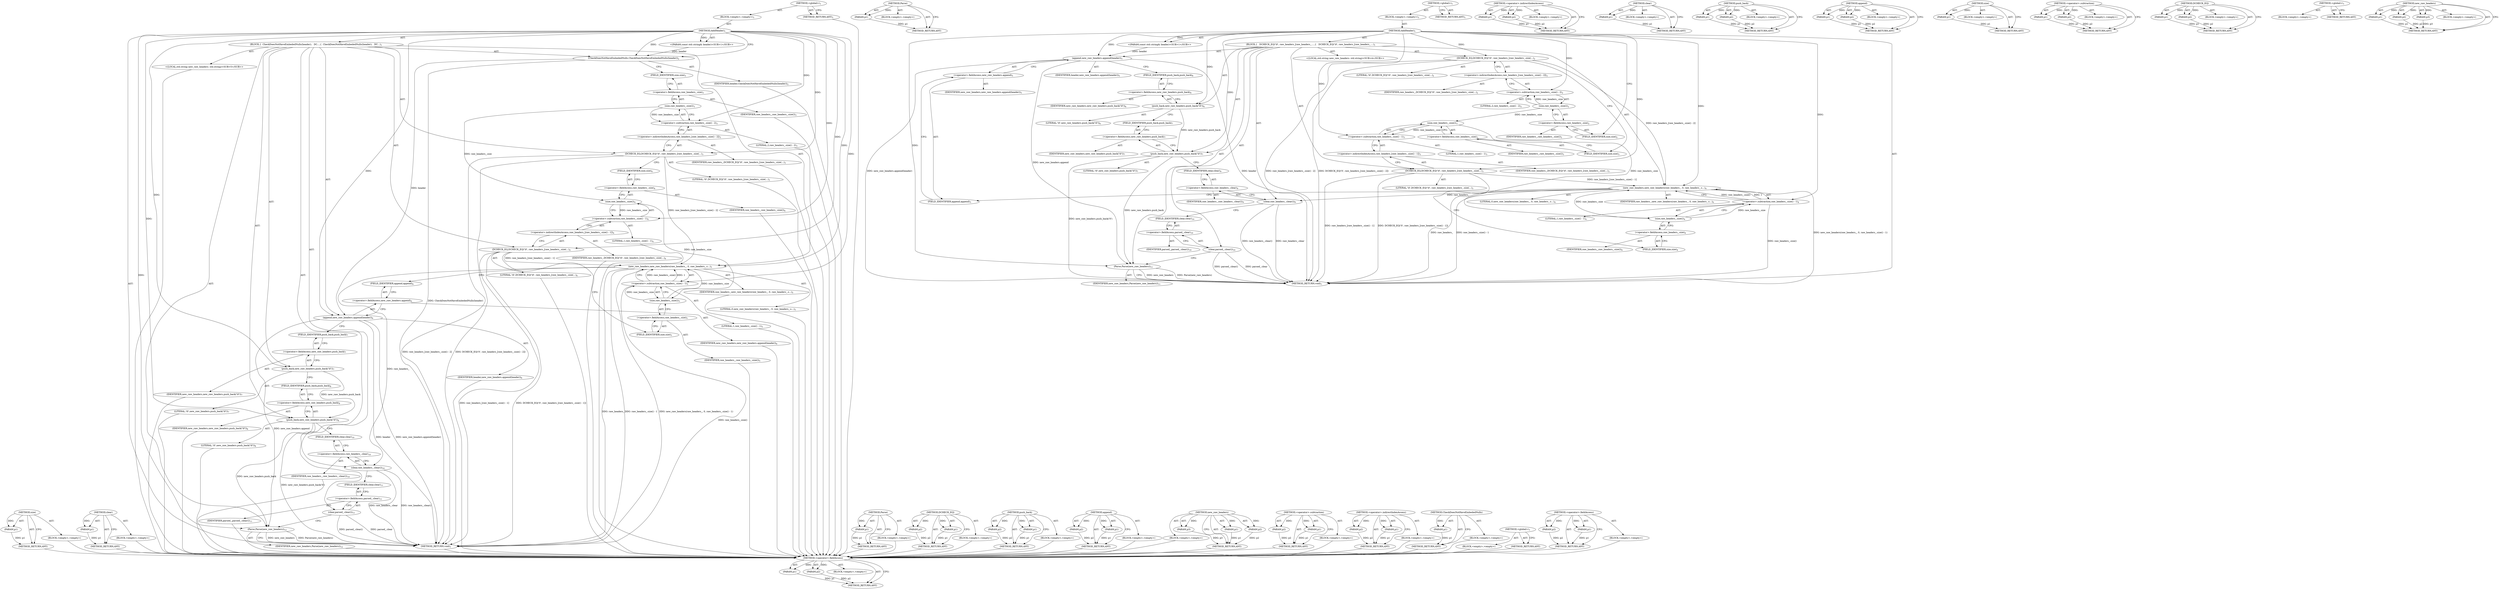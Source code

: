 digraph "&lt;operator&gt;.fieldAccess" {
vulnerable_106 [label=<(METHOD,&lt;operator&gt;.fieldAccess)>];
vulnerable_107 [label=<(PARAM,p1)>];
vulnerable_108 [label=<(PARAM,p2)>];
vulnerable_109 [label=<(BLOCK,&lt;empty&gt;,&lt;empty&gt;)>];
vulnerable_110 [label=<(METHOD_RETURN,ANY)>];
vulnerable_131 [label=<(METHOD,Parse)>];
vulnerable_132 [label=<(PARAM,p1)>];
vulnerable_133 [label=<(BLOCK,&lt;empty&gt;,&lt;empty&gt;)>];
vulnerable_134 [label=<(METHOD_RETURN,ANY)>];
vulnerable_6 [label=<(METHOD,&lt;global&gt;)<SUB>1</SUB>>];
vulnerable_7 [label=<(BLOCK,&lt;empty&gt;,&lt;empty&gt;)<SUB>1</SUB>>];
vulnerable_8 [label=<(METHOD,AddHeader)<SUB>1</SUB>>];
vulnerable_9 [label="<(PARAM,const std::string&amp; header)<SUB>1</SUB>>"];
vulnerable_10 [label=<(BLOCK,{
   DCHECK_EQ('\0', raw_headers_[raw_headers_....,{
   DCHECK_EQ('\0', raw_headers_[raw_headers_....)<SUB>1</SUB>>];
vulnerable_11 [label=<(DCHECK_EQ,DCHECK_EQ('\0', raw_headers_[raw_headers_.size(...)<SUB>2</SUB>>];
vulnerable_12 [label=<(LITERAL,'\0',DCHECK_EQ('\0', raw_headers_[raw_headers_.size(...)<SUB>2</SUB>>];
vulnerable_13 [label=<(&lt;operator&gt;.indirectIndexAccess,raw_headers_[raw_headers_.size() - 2])<SUB>2</SUB>>];
vulnerable_14 [label=<(IDENTIFIER,raw_headers_,DCHECK_EQ('\0', raw_headers_[raw_headers_.size(...)<SUB>2</SUB>>];
vulnerable_15 [label=<(&lt;operator&gt;.subtraction,raw_headers_.size() - 2)<SUB>2</SUB>>];
vulnerable_16 [label=<(size,raw_headers_.size())<SUB>2</SUB>>];
vulnerable_17 [label=<(&lt;operator&gt;.fieldAccess,raw_headers_.size)<SUB>2</SUB>>];
vulnerable_18 [label=<(IDENTIFIER,raw_headers_,raw_headers_.size())<SUB>2</SUB>>];
vulnerable_19 [label=<(FIELD_IDENTIFIER,size,size)<SUB>2</SUB>>];
vulnerable_20 [label=<(LITERAL,2,raw_headers_.size() - 2)<SUB>2</SUB>>];
vulnerable_21 [label=<(DCHECK_EQ,DCHECK_EQ('\0', raw_headers_[raw_headers_.size(...)<SUB>3</SUB>>];
vulnerable_22 [label=<(LITERAL,'\0',DCHECK_EQ('\0', raw_headers_[raw_headers_.size(...)<SUB>3</SUB>>];
vulnerable_23 [label=<(&lt;operator&gt;.indirectIndexAccess,raw_headers_[raw_headers_.size() - 1])<SUB>3</SUB>>];
vulnerable_24 [label=<(IDENTIFIER,raw_headers_,DCHECK_EQ('\0', raw_headers_[raw_headers_.size(...)<SUB>3</SUB>>];
vulnerable_25 [label=<(&lt;operator&gt;.subtraction,raw_headers_.size() - 1)<SUB>3</SUB>>];
vulnerable_26 [label=<(size,raw_headers_.size())<SUB>3</SUB>>];
vulnerable_27 [label=<(&lt;operator&gt;.fieldAccess,raw_headers_.size)<SUB>3</SUB>>];
vulnerable_28 [label=<(IDENTIFIER,raw_headers_,raw_headers_.size())<SUB>3</SUB>>];
vulnerable_29 [label=<(FIELD_IDENTIFIER,size,size)<SUB>3</SUB>>];
vulnerable_30 [label=<(LITERAL,1,raw_headers_.size() - 1)<SUB>3</SUB>>];
vulnerable_31 [label="<(LOCAL,std.string new_raw_headers: std.string)<SUB>4</SUB>>"];
vulnerable_32 [label=<(new_raw_headers,new_raw_headers(raw_headers_, 0, raw_headers_.s...)<SUB>4</SUB>>];
vulnerable_33 [label=<(IDENTIFIER,raw_headers_,new_raw_headers(raw_headers_, 0, raw_headers_.s...)<SUB>4</SUB>>];
vulnerable_34 [label=<(LITERAL,0,new_raw_headers(raw_headers_, 0, raw_headers_.s...)<SUB>4</SUB>>];
vulnerable_35 [label=<(&lt;operator&gt;.subtraction,raw_headers_.size() - 1)<SUB>4</SUB>>];
vulnerable_36 [label=<(size,raw_headers_.size())<SUB>4</SUB>>];
vulnerable_37 [label=<(&lt;operator&gt;.fieldAccess,raw_headers_.size)<SUB>4</SUB>>];
vulnerable_38 [label=<(IDENTIFIER,raw_headers_,raw_headers_.size())<SUB>4</SUB>>];
vulnerable_39 [label=<(FIELD_IDENTIFIER,size,size)<SUB>4</SUB>>];
vulnerable_40 [label=<(LITERAL,1,raw_headers_.size() - 1)<SUB>4</SUB>>];
vulnerable_41 [label=<(append,new_raw_headers.append(header))<SUB>5</SUB>>];
vulnerable_42 [label=<(&lt;operator&gt;.fieldAccess,new_raw_headers.append)<SUB>5</SUB>>];
vulnerable_43 [label=<(IDENTIFIER,new_raw_headers,new_raw_headers.append(header))<SUB>5</SUB>>];
vulnerable_44 [label=<(FIELD_IDENTIFIER,append,append)<SUB>5</SUB>>];
vulnerable_45 [label=<(IDENTIFIER,header,new_raw_headers.append(header))<SUB>5</SUB>>];
vulnerable_46 [label=<(push_back,new_raw_headers.push_back('\0'))<SUB>6</SUB>>];
vulnerable_47 [label=<(&lt;operator&gt;.fieldAccess,new_raw_headers.push_back)<SUB>6</SUB>>];
vulnerable_48 [label=<(IDENTIFIER,new_raw_headers,new_raw_headers.push_back('\0'))<SUB>6</SUB>>];
vulnerable_49 [label=<(FIELD_IDENTIFIER,push_back,push_back)<SUB>6</SUB>>];
vulnerable_50 [label=<(LITERAL,'\0',new_raw_headers.push_back('\0'))<SUB>6</SUB>>];
vulnerable_51 [label=<(push_back,new_raw_headers.push_back('\0'))<SUB>7</SUB>>];
vulnerable_52 [label=<(&lt;operator&gt;.fieldAccess,new_raw_headers.push_back)<SUB>7</SUB>>];
vulnerable_53 [label=<(IDENTIFIER,new_raw_headers,new_raw_headers.push_back('\0'))<SUB>7</SUB>>];
vulnerable_54 [label=<(FIELD_IDENTIFIER,push_back,push_back)<SUB>7</SUB>>];
vulnerable_55 [label=<(LITERAL,'\0',new_raw_headers.push_back('\0'))<SUB>7</SUB>>];
vulnerable_56 [label=<(clear,raw_headers_.clear())<SUB>9</SUB>>];
vulnerable_57 [label=<(&lt;operator&gt;.fieldAccess,raw_headers_.clear)<SUB>9</SUB>>];
vulnerable_58 [label=<(IDENTIFIER,raw_headers_,raw_headers_.clear())<SUB>9</SUB>>];
vulnerable_59 [label=<(FIELD_IDENTIFIER,clear,clear)<SUB>9</SUB>>];
vulnerable_60 [label=<(clear,parsed_.clear())<SUB>10</SUB>>];
vulnerable_61 [label=<(&lt;operator&gt;.fieldAccess,parsed_.clear)<SUB>10</SUB>>];
vulnerable_62 [label=<(IDENTIFIER,parsed_,parsed_.clear())<SUB>10</SUB>>];
vulnerable_63 [label=<(FIELD_IDENTIFIER,clear,clear)<SUB>10</SUB>>];
vulnerable_64 [label=<(Parse,Parse(new_raw_headers))<SUB>11</SUB>>];
vulnerable_65 [label=<(IDENTIFIER,new_raw_headers,Parse(new_raw_headers))<SUB>11</SUB>>];
vulnerable_66 [label=<(METHOD_RETURN,void)<SUB>1</SUB>>];
vulnerable_68 [label=<(METHOD_RETURN,ANY)<SUB>1</SUB>>];
vulnerable_92 [label=<(METHOD,&lt;operator&gt;.indirectIndexAccess)>];
vulnerable_93 [label=<(PARAM,p1)>];
vulnerable_94 [label=<(PARAM,p2)>];
vulnerable_95 [label=<(BLOCK,&lt;empty&gt;,&lt;empty&gt;)>];
vulnerable_96 [label=<(METHOD_RETURN,ANY)>];
vulnerable_127 [label=<(METHOD,clear)>];
vulnerable_128 [label=<(PARAM,p1)>];
vulnerable_129 [label=<(BLOCK,&lt;empty&gt;,&lt;empty&gt;)>];
vulnerable_130 [label=<(METHOD_RETURN,ANY)>];
vulnerable_122 [label=<(METHOD,push_back)>];
vulnerable_123 [label=<(PARAM,p1)>];
vulnerable_124 [label=<(PARAM,p2)>];
vulnerable_125 [label=<(BLOCK,&lt;empty&gt;,&lt;empty&gt;)>];
vulnerable_126 [label=<(METHOD_RETURN,ANY)>];
vulnerable_117 [label=<(METHOD,append)>];
vulnerable_118 [label=<(PARAM,p1)>];
vulnerable_119 [label=<(PARAM,p2)>];
vulnerable_120 [label=<(BLOCK,&lt;empty&gt;,&lt;empty&gt;)>];
vulnerable_121 [label=<(METHOD_RETURN,ANY)>];
vulnerable_102 [label=<(METHOD,size)>];
vulnerable_103 [label=<(PARAM,p1)>];
vulnerable_104 [label=<(BLOCK,&lt;empty&gt;,&lt;empty&gt;)>];
vulnerable_105 [label=<(METHOD_RETURN,ANY)>];
vulnerable_97 [label=<(METHOD,&lt;operator&gt;.subtraction)>];
vulnerable_98 [label=<(PARAM,p1)>];
vulnerable_99 [label=<(PARAM,p2)>];
vulnerable_100 [label=<(BLOCK,&lt;empty&gt;,&lt;empty&gt;)>];
vulnerable_101 [label=<(METHOD_RETURN,ANY)>];
vulnerable_87 [label=<(METHOD,DCHECK_EQ)>];
vulnerable_88 [label=<(PARAM,p1)>];
vulnerable_89 [label=<(PARAM,p2)>];
vulnerable_90 [label=<(BLOCK,&lt;empty&gt;,&lt;empty&gt;)>];
vulnerable_91 [label=<(METHOD_RETURN,ANY)>];
vulnerable_81 [label=<(METHOD,&lt;global&gt;)<SUB>1</SUB>>];
vulnerable_82 [label=<(BLOCK,&lt;empty&gt;,&lt;empty&gt;)>];
vulnerable_83 [label=<(METHOD_RETURN,ANY)>];
vulnerable_111 [label=<(METHOD,new_raw_headers)>];
vulnerable_112 [label=<(PARAM,p1)>];
vulnerable_113 [label=<(PARAM,p2)>];
vulnerable_114 [label=<(PARAM,p3)>];
vulnerable_115 [label=<(BLOCK,&lt;empty&gt;,&lt;empty&gt;)>];
vulnerable_116 [label=<(METHOD_RETURN,ANY)>];
fixed_108 [label=<(METHOD,size)>];
fixed_109 [label=<(PARAM,p1)>];
fixed_110 [label=<(BLOCK,&lt;empty&gt;,&lt;empty&gt;)>];
fixed_111 [label=<(METHOD_RETURN,ANY)>];
fixed_133 [label=<(METHOD,clear)>];
fixed_134 [label=<(PARAM,p1)>];
fixed_135 [label=<(BLOCK,&lt;empty&gt;,&lt;empty&gt;)>];
fixed_136 [label=<(METHOD_RETURN,ANY)>];
fixed_6 [label=<(METHOD,&lt;global&gt;)<SUB>1</SUB>>];
fixed_7 [label=<(BLOCK,&lt;empty&gt;,&lt;empty&gt;)<SUB>1</SUB>>];
fixed_8 [label=<(METHOD,AddHeader)<SUB>1</SUB>>];
fixed_9 [label="<(PARAM,const std::string&amp; header)<SUB>1</SUB>>"];
fixed_10 [label=<(BLOCK,{
  CheckDoesNotHaveEmbededNulls(header);
   DC...,{
  CheckDoesNotHaveEmbededNulls(header);
   DC...)<SUB>1</SUB>>];
fixed_11 [label=<(CheckDoesNotHaveEmbededNulls,CheckDoesNotHaveEmbededNulls(header))<SUB>2</SUB>>];
fixed_12 [label=<(IDENTIFIER,header,CheckDoesNotHaveEmbededNulls(header))<SUB>2</SUB>>];
fixed_13 [label=<(DCHECK_EQ,DCHECK_EQ('\0', raw_headers_[raw_headers_.size(...)<SUB>3</SUB>>];
fixed_14 [label=<(LITERAL,'\0',DCHECK_EQ('\0', raw_headers_[raw_headers_.size(...)<SUB>3</SUB>>];
fixed_15 [label=<(&lt;operator&gt;.indirectIndexAccess,raw_headers_[raw_headers_.size() - 2])<SUB>3</SUB>>];
fixed_16 [label=<(IDENTIFIER,raw_headers_,DCHECK_EQ('\0', raw_headers_[raw_headers_.size(...)<SUB>3</SUB>>];
fixed_17 [label=<(&lt;operator&gt;.subtraction,raw_headers_.size() - 2)<SUB>3</SUB>>];
fixed_18 [label=<(size,raw_headers_.size())<SUB>3</SUB>>];
fixed_19 [label=<(&lt;operator&gt;.fieldAccess,raw_headers_.size)<SUB>3</SUB>>];
fixed_20 [label=<(IDENTIFIER,raw_headers_,raw_headers_.size())<SUB>3</SUB>>];
fixed_21 [label=<(FIELD_IDENTIFIER,size,size)<SUB>3</SUB>>];
fixed_22 [label=<(LITERAL,2,raw_headers_.size() - 2)<SUB>3</SUB>>];
fixed_23 [label=<(DCHECK_EQ,DCHECK_EQ('\0', raw_headers_[raw_headers_.size(...)<SUB>4</SUB>>];
fixed_24 [label=<(LITERAL,'\0',DCHECK_EQ('\0', raw_headers_[raw_headers_.size(...)<SUB>4</SUB>>];
fixed_25 [label=<(&lt;operator&gt;.indirectIndexAccess,raw_headers_[raw_headers_.size() - 1])<SUB>4</SUB>>];
fixed_26 [label=<(IDENTIFIER,raw_headers_,DCHECK_EQ('\0', raw_headers_[raw_headers_.size(...)<SUB>4</SUB>>];
fixed_27 [label=<(&lt;operator&gt;.subtraction,raw_headers_.size() - 1)<SUB>4</SUB>>];
fixed_28 [label=<(size,raw_headers_.size())<SUB>4</SUB>>];
fixed_29 [label=<(&lt;operator&gt;.fieldAccess,raw_headers_.size)<SUB>4</SUB>>];
fixed_30 [label=<(IDENTIFIER,raw_headers_,raw_headers_.size())<SUB>4</SUB>>];
fixed_31 [label=<(FIELD_IDENTIFIER,size,size)<SUB>4</SUB>>];
fixed_32 [label=<(LITERAL,1,raw_headers_.size() - 1)<SUB>4</SUB>>];
fixed_33 [label="<(LOCAL,std.string new_raw_headers: std.string)<SUB>5</SUB>>"];
fixed_34 [label=<(new_raw_headers,new_raw_headers(raw_headers_, 0, raw_headers_.s...)<SUB>5</SUB>>];
fixed_35 [label=<(IDENTIFIER,raw_headers_,new_raw_headers(raw_headers_, 0, raw_headers_.s...)<SUB>5</SUB>>];
fixed_36 [label=<(LITERAL,0,new_raw_headers(raw_headers_, 0, raw_headers_.s...)<SUB>5</SUB>>];
fixed_37 [label=<(&lt;operator&gt;.subtraction,raw_headers_.size() - 1)<SUB>5</SUB>>];
fixed_38 [label=<(size,raw_headers_.size())<SUB>5</SUB>>];
fixed_39 [label=<(&lt;operator&gt;.fieldAccess,raw_headers_.size)<SUB>5</SUB>>];
fixed_40 [label=<(IDENTIFIER,raw_headers_,raw_headers_.size())<SUB>5</SUB>>];
fixed_41 [label=<(FIELD_IDENTIFIER,size,size)<SUB>5</SUB>>];
fixed_42 [label=<(LITERAL,1,raw_headers_.size() - 1)<SUB>5</SUB>>];
fixed_43 [label=<(append,new_raw_headers.append(header))<SUB>6</SUB>>];
fixed_44 [label=<(&lt;operator&gt;.fieldAccess,new_raw_headers.append)<SUB>6</SUB>>];
fixed_45 [label=<(IDENTIFIER,new_raw_headers,new_raw_headers.append(header))<SUB>6</SUB>>];
fixed_46 [label=<(FIELD_IDENTIFIER,append,append)<SUB>6</SUB>>];
fixed_47 [label=<(IDENTIFIER,header,new_raw_headers.append(header))<SUB>6</SUB>>];
fixed_48 [label=<(push_back,new_raw_headers.push_back('\0'))<SUB>7</SUB>>];
fixed_49 [label=<(&lt;operator&gt;.fieldAccess,new_raw_headers.push_back)<SUB>7</SUB>>];
fixed_50 [label=<(IDENTIFIER,new_raw_headers,new_raw_headers.push_back('\0'))<SUB>7</SUB>>];
fixed_51 [label=<(FIELD_IDENTIFIER,push_back,push_back)<SUB>7</SUB>>];
fixed_52 [label=<(LITERAL,'\0',new_raw_headers.push_back('\0'))<SUB>7</SUB>>];
fixed_53 [label=<(push_back,new_raw_headers.push_back('\0'))<SUB>8</SUB>>];
fixed_54 [label=<(&lt;operator&gt;.fieldAccess,new_raw_headers.push_back)<SUB>8</SUB>>];
fixed_55 [label=<(IDENTIFIER,new_raw_headers,new_raw_headers.push_back('\0'))<SUB>8</SUB>>];
fixed_56 [label=<(FIELD_IDENTIFIER,push_back,push_back)<SUB>8</SUB>>];
fixed_57 [label=<(LITERAL,'\0',new_raw_headers.push_back('\0'))<SUB>8</SUB>>];
fixed_58 [label=<(clear,raw_headers_.clear())<SUB>10</SUB>>];
fixed_59 [label=<(&lt;operator&gt;.fieldAccess,raw_headers_.clear)<SUB>10</SUB>>];
fixed_60 [label=<(IDENTIFIER,raw_headers_,raw_headers_.clear())<SUB>10</SUB>>];
fixed_61 [label=<(FIELD_IDENTIFIER,clear,clear)<SUB>10</SUB>>];
fixed_62 [label=<(clear,parsed_.clear())<SUB>11</SUB>>];
fixed_63 [label=<(&lt;operator&gt;.fieldAccess,parsed_.clear)<SUB>11</SUB>>];
fixed_64 [label=<(IDENTIFIER,parsed_,parsed_.clear())<SUB>11</SUB>>];
fixed_65 [label=<(FIELD_IDENTIFIER,clear,clear)<SUB>11</SUB>>];
fixed_66 [label=<(Parse,Parse(new_raw_headers))<SUB>12</SUB>>];
fixed_67 [label=<(IDENTIFIER,new_raw_headers,Parse(new_raw_headers))<SUB>12</SUB>>];
fixed_68 [label=<(METHOD_RETURN,void)<SUB>1</SUB>>];
fixed_70 [label=<(METHOD_RETURN,ANY)<SUB>1</SUB>>];
fixed_137 [label=<(METHOD,Parse)>];
fixed_138 [label=<(PARAM,p1)>];
fixed_139 [label=<(BLOCK,&lt;empty&gt;,&lt;empty&gt;)>];
fixed_140 [label=<(METHOD_RETURN,ANY)>];
fixed_93 [label=<(METHOD,DCHECK_EQ)>];
fixed_94 [label=<(PARAM,p1)>];
fixed_95 [label=<(PARAM,p2)>];
fixed_96 [label=<(BLOCK,&lt;empty&gt;,&lt;empty&gt;)>];
fixed_97 [label=<(METHOD_RETURN,ANY)>];
fixed_128 [label=<(METHOD,push_back)>];
fixed_129 [label=<(PARAM,p1)>];
fixed_130 [label=<(PARAM,p2)>];
fixed_131 [label=<(BLOCK,&lt;empty&gt;,&lt;empty&gt;)>];
fixed_132 [label=<(METHOD_RETURN,ANY)>];
fixed_123 [label=<(METHOD,append)>];
fixed_124 [label=<(PARAM,p1)>];
fixed_125 [label=<(PARAM,p2)>];
fixed_126 [label=<(BLOCK,&lt;empty&gt;,&lt;empty&gt;)>];
fixed_127 [label=<(METHOD_RETURN,ANY)>];
fixed_117 [label=<(METHOD,new_raw_headers)>];
fixed_118 [label=<(PARAM,p1)>];
fixed_119 [label=<(PARAM,p2)>];
fixed_120 [label=<(PARAM,p3)>];
fixed_121 [label=<(BLOCK,&lt;empty&gt;,&lt;empty&gt;)>];
fixed_122 [label=<(METHOD_RETURN,ANY)>];
fixed_103 [label=<(METHOD,&lt;operator&gt;.subtraction)>];
fixed_104 [label=<(PARAM,p1)>];
fixed_105 [label=<(PARAM,p2)>];
fixed_106 [label=<(BLOCK,&lt;empty&gt;,&lt;empty&gt;)>];
fixed_107 [label=<(METHOD_RETURN,ANY)>];
fixed_98 [label=<(METHOD,&lt;operator&gt;.indirectIndexAccess)>];
fixed_99 [label=<(PARAM,p1)>];
fixed_100 [label=<(PARAM,p2)>];
fixed_101 [label=<(BLOCK,&lt;empty&gt;,&lt;empty&gt;)>];
fixed_102 [label=<(METHOD_RETURN,ANY)>];
fixed_89 [label=<(METHOD,CheckDoesNotHaveEmbededNulls)>];
fixed_90 [label=<(PARAM,p1)>];
fixed_91 [label=<(BLOCK,&lt;empty&gt;,&lt;empty&gt;)>];
fixed_92 [label=<(METHOD_RETURN,ANY)>];
fixed_83 [label=<(METHOD,&lt;global&gt;)<SUB>1</SUB>>];
fixed_84 [label=<(BLOCK,&lt;empty&gt;,&lt;empty&gt;)>];
fixed_85 [label=<(METHOD_RETURN,ANY)>];
fixed_112 [label=<(METHOD,&lt;operator&gt;.fieldAccess)>];
fixed_113 [label=<(PARAM,p1)>];
fixed_114 [label=<(PARAM,p2)>];
fixed_115 [label=<(BLOCK,&lt;empty&gt;,&lt;empty&gt;)>];
fixed_116 [label=<(METHOD_RETURN,ANY)>];
vulnerable_106 -> vulnerable_107  [key=0, label="AST: "];
vulnerable_106 -> vulnerable_107  [key=1, label="DDG: "];
vulnerable_106 -> vulnerable_109  [key=0, label="AST: "];
vulnerable_106 -> vulnerable_108  [key=0, label="AST: "];
vulnerable_106 -> vulnerable_108  [key=1, label="DDG: "];
vulnerable_106 -> vulnerable_110  [key=0, label="AST: "];
vulnerable_106 -> vulnerable_110  [key=1, label="CFG: "];
vulnerable_107 -> vulnerable_110  [key=0, label="DDG: p1"];
vulnerable_108 -> vulnerable_110  [key=0, label="DDG: p2"];
vulnerable_131 -> vulnerable_132  [key=0, label="AST: "];
vulnerable_131 -> vulnerable_132  [key=1, label="DDG: "];
vulnerable_131 -> vulnerable_133  [key=0, label="AST: "];
vulnerable_131 -> vulnerable_134  [key=0, label="AST: "];
vulnerable_131 -> vulnerable_134  [key=1, label="CFG: "];
vulnerable_132 -> vulnerable_134  [key=0, label="DDG: p1"];
vulnerable_6 -> vulnerable_7  [key=0, label="AST: "];
vulnerable_6 -> vulnerable_68  [key=0, label="AST: "];
vulnerable_6 -> vulnerable_68  [key=1, label="CFG: "];
vulnerable_7 -> vulnerable_8  [key=0, label="AST: "];
vulnerable_8 -> vulnerable_9  [key=0, label="AST: "];
vulnerable_8 -> vulnerable_9  [key=1, label="DDG: "];
vulnerable_8 -> vulnerable_10  [key=0, label="AST: "];
vulnerable_8 -> vulnerable_66  [key=0, label="AST: "];
vulnerable_8 -> vulnerable_19  [key=0, label="CFG: "];
vulnerable_8 -> vulnerable_11  [key=0, label="DDG: "];
vulnerable_8 -> vulnerable_21  [key=0, label="DDG: "];
vulnerable_8 -> vulnerable_32  [key=0, label="DDG: "];
vulnerable_8 -> vulnerable_41  [key=0, label="DDG: "];
vulnerable_8 -> vulnerable_46  [key=0, label="DDG: "];
vulnerable_8 -> vulnerable_51  [key=0, label="DDG: "];
vulnerable_8 -> vulnerable_64  [key=0, label="DDG: "];
vulnerable_8 -> vulnerable_35  [key=0, label="DDG: "];
vulnerable_8 -> vulnerable_15  [key=0, label="DDG: "];
vulnerable_8 -> vulnerable_25  [key=0, label="DDG: "];
vulnerable_9 -> vulnerable_41  [key=0, label="DDG: header"];
vulnerable_10 -> vulnerable_11  [key=0, label="AST: "];
vulnerable_10 -> vulnerable_21  [key=0, label="AST: "];
vulnerable_10 -> vulnerable_31  [key=0, label="AST: "];
vulnerable_10 -> vulnerable_32  [key=0, label="AST: "];
vulnerable_10 -> vulnerable_41  [key=0, label="AST: "];
vulnerable_10 -> vulnerable_46  [key=0, label="AST: "];
vulnerable_10 -> vulnerable_51  [key=0, label="AST: "];
vulnerable_10 -> vulnerable_56  [key=0, label="AST: "];
vulnerable_10 -> vulnerable_60  [key=0, label="AST: "];
vulnerable_10 -> vulnerable_64  [key=0, label="AST: "];
vulnerable_11 -> vulnerable_12  [key=0, label="AST: "];
vulnerable_11 -> vulnerable_13  [key=0, label="AST: "];
vulnerable_11 -> vulnerable_29  [key=0, label="CFG: "];
vulnerable_11 -> vulnerable_66  [key=0, label="DDG: raw_headers_[raw_headers_.size() - 2]"];
vulnerable_11 -> vulnerable_66  [key=1, label="DDG: DCHECK_EQ('\0', raw_headers_[raw_headers_.size() - 2])"];
vulnerable_11 -> vulnerable_32  [key=0, label="DDG: raw_headers_[raw_headers_.size() - 2]"];
vulnerable_13 -> vulnerable_14  [key=0, label="AST: "];
vulnerable_13 -> vulnerable_15  [key=0, label="AST: "];
vulnerable_13 -> vulnerable_11  [key=0, label="CFG: "];
vulnerable_15 -> vulnerable_16  [key=0, label="AST: "];
vulnerable_15 -> vulnerable_20  [key=0, label="AST: "];
vulnerable_15 -> vulnerable_13  [key=0, label="CFG: "];
vulnerable_16 -> vulnerable_17  [key=0, label="AST: "];
vulnerable_16 -> vulnerable_15  [key=0, label="CFG: "];
vulnerable_16 -> vulnerable_15  [key=1, label="DDG: raw_headers_.size"];
vulnerable_16 -> vulnerable_26  [key=0, label="DDG: raw_headers_.size"];
vulnerable_17 -> vulnerable_18  [key=0, label="AST: "];
vulnerable_17 -> vulnerable_19  [key=0, label="AST: "];
vulnerable_17 -> vulnerable_16  [key=0, label="CFG: "];
vulnerable_19 -> vulnerable_17  [key=0, label="CFG: "];
vulnerable_21 -> vulnerable_22  [key=0, label="AST: "];
vulnerable_21 -> vulnerable_23  [key=0, label="AST: "];
vulnerable_21 -> vulnerable_39  [key=0, label="CFG: "];
vulnerable_21 -> vulnerable_66  [key=0, label="DDG: raw_headers_[raw_headers_.size() - 1]"];
vulnerable_21 -> vulnerable_66  [key=1, label="DDG: DCHECK_EQ('\0', raw_headers_[raw_headers_.size() - 1])"];
vulnerable_21 -> vulnerable_32  [key=0, label="DDG: raw_headers_[raw_headers_.size() - 1]"];
vulnerable_23 -> vulnerable_24  [key=0, label="AST: "];
vulnerable_23 -> vulnerable_25  [key=0, label="AST: "];
vulnerable_23 -> vulnerable_21  [key=0, label="CFG: "];
vulnerable_25 -> vulnerable_26  [key=0, label="AST: "];
vulnerable_25 -> vulnerable_30  [key=0, label="AST: "];
vulnerable_25 -> vulnerable_23  [key=0, label="CFG: "];
vulnerable_26 -> vulnerable_27  [key=0, label="AST: "];
vulnerable_26 -> vulnerable_25  [key=0, label="CFG: "];
vulnerable_26 -> vulnerable_25  [key=1, label="DDG: raw_headers_.size"];
vulnerable_26 -> vulnerable_36  [key=0, label="DDG: raw_headers_.size"];
vulnerable_27 -> vulnerable_28  [key=0, label="AST: "];
vulnerable_27 -> vulnerable_29  [key=0, label="AST: "];
vulnerable_27 -> vulnerable_26  [key=0, label="CFG: "];
vulnerable_29 -> vulnerable_27  [key=0, label="CFG: "];
vulnerable_32 -> vulnerable_33  [key=0, label="AST: "];
vulnerable_32 -> vulnerable_34  [key=0, label="AST: "];
vulnerable_32 -> vulnerable_35  [key=0, label="AST: "];
vulnerable_32 -> vulnerable_44  [key=0, label="CFG: "];
vulnerable_32 -> vulnerable_66  [key=0, label="DDG: raw_headers_"];
vulnerable_32 -> vulnerable_66  [key=1, label="DDG: raw_headers_.size() - 1"];
vulnerable_32 -> vulnerable_66  [key=2, label="DDG: new_raw_headers(raw_headers_, 0, raw_headers_.size() - 1)"];
vulnerable_32 -> vulnerable_56  [key=0, label="DDG: raw_headers_"];
vulnerable_35 -> vulnerable_36  [key=0, label="AST: "];
vulnerable_35 -> vulnerable_40  [key=0, label="AST: "];
vulnerable_35 -> vulnerable_32  [key=0, label="CFG: "];
vulnerable_35 -> vulnerable_32  [key=1, label="DDG: raw_headers_.size()"];
vulnerable_35 -> vulnerable_32  [key=2, label="DDG: 1"];
vulnerable_35 -> vulnerable_66  [key=0, label="DDG: raw_headers_.size()"];
vulnerable_36 -> vulnerable_37  [key=0, label="AST: "];
vulnerable_36 -> vulnerable_35  [key=0, label="CFG: "];
vulnerable_36 -> vulnerable_35  [key=1, label="DDG: raw_headers_.size"];
vulnerable_36 -> vulnerable_32  [key=0, label="DDG: raw_headers_.size"];
vulnerable_37 -> vulnerable_38  [key=0, label="AST: "];
vulnerable_37 -> vulnerable_39  [key=0, label="AST: "];
vulnerable_37 -> vulnerable_36  [key=0, label="CFG: "];
vulnerable_39 -> vulnerable_37  [key=0, label="CFG: "];
vulnerable_41 -> vulnerable_42  [key=0, label="AST: "];
vulnerable_41 -> vulnerable_45  [key=0, label="AST: "];
vulnerable_41 -> vulnerable_49  [key=0, label="CFG: "];
vulnerable_41 -> vulnerable_66  [key=0, label="DDG: header"];
vulnerable_41 -> vulnerable_66  [key=1, label="DDG: new_raw_headers.append(header)"];
vulnerable_41 -> vulnerable_64  [key=0, label="DDG: new_raw_headers.append"];
vulnerable_42 -> vulnerable_43  [key=0, label="AST: "];
vulnerable_42 -> vulnerable_44  [key=0, label="AST: "];
vulnerable_42 -> vulnerable_41  [key=0, label="CFG: "];
vulnerable_44 -> vulnerable_42  [key=0, label="CFG: "];
vulnerable_46 -> vulnerable_47  [key=0, label="AST: "];
vulnerable_46 -> vulnerable_50  [key=0, label="AST: "];
vulnerable_46 -> vulnerable_54  [key=0, label="CFG: "];
vulnerable_46 -> vulnerable_51  [key=0, label="DDG: new_raw_headers.push_back"];
vulnerable_47 -> vulnerable_48  [key=0, label="AST: "];
vulnerable_47 -> vulnerable_49  [key=0, label="AST: "];
vulnerable_47 -> vulnerable_46  [key=0, label="CFG: "];
vulnerable_49 -> vulnerable_47  [key=0, label="CFG: "];
vulnerable_51 -> vulnerable_52  [key=0, label="AST: "];
vulnerable_51 -> vulnerable_55  [key=0, label="AST: "];
vulnerable_51 -> vulnerable_59  [key=0, label="CFG: "];
vulnerable_51 -> vulnerable_66  [key=0, label="DDG: new_raw_headers.push_back('\0')"];
vulnerable_51 -> vulnerable_64  [key=0, label="DDG: new_raw_headers.push_back"];
vulnerable_52 -> vulnerable_53  [key=0, label="AST: "];
vulnerable_52 -> vulnerable_54  [key=0, label="AST: "];
vulnerable_52 -> vulnerable_51  [key=0, label="CFG: "];
vulnerable_54 -> vulnerable_52  [key=0, label="CFG: "];
vulnerable_56 -> vulnerable_57  [key=0, label="AST: "];
vulnerable_56 -> vulnerable_63  [key=0, label="CFG: "];
vulnerable_56 -> vulnerable_66  [key=0, label="DDG: raw_headers_.clear"];
vulnerable_56 -> vulnerable_66  [key=1, label="DDG: raw_headers_.clear()"];
vulnerable_57 -> vulnerable_58  [key=0, label="AST: "];
vulnerable_57 -> vulnerable_59  [key=0, label="AST: "];
vulnerable_57 -> vulnerable_56  [key=0, label="CFG: "];
vulnerable_59 -> vulnerable_57  [key=0, label="CFG: "];
vulnerable_60 -> vulnerable_61  [key=0, label="AST: "];
vulnerable_60 -> vulnerable_64  [key=0, label="CFG: "];
vulnerable_60 -> vulnerable_66  [key=0, label="DDG: parsed_.clear"];
vulnerable_60 -> vulnerable_66  [key=1, label="DDG: parsed_.clear()"];
vulnerable_61 -> vulnerable_62  [key=0, label="AST: "];
vulnerable_61 -> vulnerable_63  [key=0, label="AST: "];
vulnerable_61 -> vulnerable_60  [key=0, label="CFG: "];
vulnerable_63 -> vulnerable_61  [key=0, label="CFG: "];
vulnerable_64 -> vulnerable_65  [key=0, label="AST: "];
vulnerable_64 -> vulnerable_66  [key=0, label="CFG: "];
vulnerable_64 -> vulnerable_66  [key=1, label="DDG: new_raw_headers"];
vulnerable_64 -> vulnerable_66  [key=2, label="DDG: Parse(new_raw_headers)"];
vulnerable_92 -> vulnerable_93  [key=0, label="AST: "];
vulnerable_92 -> vulnerable_93  [key=1, label="DDG: "];
vulnerable_92 -> vulnerable_95  [key=0, label="AST: "];
vulnerable_92 -> vulnerable_94  [key=0, label="AST: "];
vulnerable_92 -> vulnerable_94  [key=1, label="DDG: "];
vulnerable_92 -> vulnerable_96  [key=0, label="AST: "];
vulnerable_92 -> vulnerable_96  [key=1, label="CFG: "];
vulnerable_93 -> vulnerable_96  [key=0, label="DDG: p1"];
vulnerable_94 -> vulnerable_96  [key=0, label="DDG: p2"];
vulnerable_127 -> vulnerable_128  [key=0, label="AST: "];
vulnerable_127 -> vulnerable_128  [key=1, label="DDG: "];
vulnerable_127 -> vulnerable_129  [key=0, label="AST: "];
vulnerable_127 -> vulnerable_130  [key=0, label="AST: "];
vulnerable_127 -> vulnerable_130  [key=1, label="CFG: "];
vulnerable_128 -> vulnerable_130  [key=0, label="DDG: p1"];
vulnerable_122 -> vulnerable_123  [key=0, label="AST: "];
vulnerable_122 -> vulnerable_123  [key=1, label="DDG: "];
vulnerable_122 -> vulnerable_125  [key=0, label="AST: "];
vulnerable_122 -> vulnerable_124  [key=0, label="AST: "];
vulnerable_122 -> vulnerable_124  [key=1, label="DDG: "];
vulnerable_122 -> vulnerable_126  [key=0, label="AST: "];
vulnerable_122 -> vulnerable_126  [key=1, label="CFG: "];
vulnerable_123 -> vulnerable_126  [key=0, label="DDG: p1"];
vulnerable_124 -> vulnerable_126  [key=0, label="DDG: p2"];
vulnerable_117 -> vulnerable_118  [key=0, label="AST: "];
vulnerable_117 -> vulnerable_118  [key=1, label="DDG: "];
vulnerable_117 -> vulnerable_120  [key=0, label="AST: "];
vulnerable_117 -> vulnerable_119  [key=0, label="AST: "];
vulnerable_117 -> vulnerable_119  [key=1, label="DDG: "];
vulnerable_117 -> vulnerable_121  [key=0, label="AST: "];
vulnerable_117 -> vulnerable_121  [key=1, label="CFG: "];
vulnerable_118 -> vulnerable_121  [key=0, label="DDG: p1"];
vulnerable_119 -> vulnerable_121  [key=0, label="DDG: p2"];
vulnerable_102 -> vulnerable_103  [key=0, label="AST: "];
vulnerable_102 -> vulnerable_103  [key=1, label="DDG: "];
vulnerable_102 -> vulnerable_104  [key=0, label="AST: "];
vulnerable_102 -> vulnerable_105  [key=0, label="AST: "];
vulnerable_102 -> vulnerable_105  [key=1, label="CFG: "];
vulnerable_103 -> vulnerable_105  [key=0, label="DDG: p1"];
vulnerable_97 -> vulnerable_98  [key=0, label="AST: "];
vulnerable_97 -> vulnerable_98  [key=1, label="DDG: "];
vulnerable_97 -> vulnerable_100  [key=0, label="AST: "];
vulnerable_97 -> vulnerable_99  [key=0, label="AST: "];
vulnerable_97 -> vulnerable_99  [key=1, label="DDG: "];
vulnerable_97 -> vulnerable_101  [key=0, label="AST: "];
vulnerable_97 -> vulnerable_101  [key=1, label="CFG: "];
vulnerable_98 -> vulnerable_101  [key=0, label="DDG: p1"];
vulnerable_99 -> vulnerable_101  [key=0, label="DDG: p2"];
vulnerable_87 -> vulnerable_88  [key=0, label="AST: "];
vulnerable_87 -> vulnerable_88  [key=1, label="DDG: "];
vulnerable_87 -> vulnerable_90  [key=0, label="AST: "];
vulnerable_87 -> vulnerable_89  [key=0, label="AST: "];
vulnerable_87 -> vulnerable_89  [key=1, label="DDG: "];
vulnerable_87 -> vulnerable_91  [key=0, label="AST: "];
vulnerable_87 -> vulnerable_91  [key=1, label="CFG: "];
vulnerable_88 -> vulnerable_91  [key=0, label="DDG: p1"];
vulnerable_89 -> vulnerable_91  [key=0, label="DDG: p2"];
vulnerable_81 -> vulnerable_82  [key=0, label="AST: "];
vulnerable_81 -> vulnerable_83  [key=0, label="AST: "];
vulnerable_81 -> vulnerable_83  [key=1, label="CFG: "];
vulnerable_111 -> vulnerable_112  [key=0, label="AST: "];
vulnerable_111 -> vulnerable_112  [key=1, label="DDG: "];
vulnerable_111 -> vulnerable_115  [key=0, label="AST: "];
vulnerable_111 -> vulnerable_113  [key=0, label="AST: "];
vulnerable_111 -> vulnerable_113  [key=1, label="DDG: "];
vulnerable_111 -> vulnerable_116  [key=0, label="AST: "];
vulnerable_111 -> vulnerable_116  [key=1, label="CFG: "];
vulnerable_111 -> vulnerable_114  [key=0, label="AST: "];
vulnerable_111 -> vulnerable_114  [key=1, label="DDG: "];
vulnerable_112 -> vulnerable_116  [key=0, label="DDG: p1"];
vulnerable_113 -> vulnerable_116  [key=0, label="DDG: p2"];
vulnerable_114 -> vulnerable_116  [key=0, label="DDG: p3"];
fixed_108 -> fixed_109  [key=0, label="AST: "];
fixed_108 -> fixed_109  [key=1, label="DDG: "];
fixed_108 -> fixed_110  [key=0, label="AST: "];
fixed_108 -> fixed_111  [key=0, label="AST: "];
fixed_108 -> fixed_111  [key=1, label="CFG: "];
fixed_109 -> fixed_111  [key=0, label="DDG: p1"];
fixed_110 -> vulnerable_106  [key=0];
fixed_111 -> vulnerable_106  [key=0];
fixed_133 -> fixed_134  [key=0, label="AST: "];
fixed_133 -> fixed_134  [key=1, label="DDG: "];
fixed_133 -> fixed_135  [key=0, label="AST: "];
fixed_133 -> fixed_136  [key=0, label="AST: "];
fixed_133 -> fixed_136  [key=1, label="CFG: "];
fixed_134 -> fixed_136  [key=0, label="DDG: p1"];
fixed_135 -> vulnerable_106  [key=0];
fixed_136 -> vulnerable_106  [key=0];
fixed_6 -> fixed_7  [key=0, label="AST: "];
fixed_6 -> fixed_70  [key=0, label="AST: "];
fixed_6 -> fixed_70  [key=1, label="CFG: "];
fixed_7 -> fixed_8  [key=0, label="AST: "];
fixed_8 -> fixed_9  [key=0, label="AST: "];
fixed_8 -> fixed_9  [key=1, label="DDG: "];
fixed_8 -> fixed_10  [key=0, label="AST: "];
fixed_8 -> fixed_68  [key=0, label="AST: "];
fixed_8 -> fixed_11  [key=0, label="CFG: "];
fixed_8 -> fixed_11  [key=1, label="DDG: "];
fixed_8 -> fixed_13  [key=0, label="DDG: "];
fixed_8 -> fixed_23  [key=0, label="DDG: "];
fixed_8 -> fixed_34  [key=0, label="DDG: "];
fixed_8 -> fixed_43  [key=0, label="DDG: "];
fixed_8 -> fixed_48  [key=0, label="DDG: "];
fixed_8 -> fixed_53  [key=0, label="DDG: "];
fixed_8 -> fixed_66  [key=0, label="DDG: "];
fixed_8 -> fixed_37  [key=0, label="DDG: "];
fixed_8 -> fixed_17  [key=0, label="DDG: "];
fixed_8 -> fixed_27  [key=0, label="DDG: "];
fixed_9 -> fixed_11  [key=0, label="DDG: header"];
fixed_10 -> fixed_11  [key=0, label="AST: "];
fixed_10 -> fixed_13  [key=0, label="AST: "];
fixed_10 -> fixed_23  [key=0, label="AST: "];
fixed_10 -> fixed_33  [key=0, label="AST: "];
fixed_10 -> fixed_34  [key=0, label="AST: "];
fixed_10 -> fixed_43  [key=0, label="AST: "];
fixed_10 -> fixed_48  [key=0, label="AST: "];
fixed_10 -> fixed_53  [key=0, label="AST: "];
fixed_10 -> fixed_58  [key=0, label="AST: "];
fixed_10 -> fixed_62  [key=0, label="AST: "];
fixed_10 -> fixed_66  [key=0, label="AST: "];
fixed_11 -> fixed_12  [key=0, label="AST: "];
fixed_11 -> fixed_21  [key=0, label="CFG: "];
fixed_11 -> fixed_68  [key=0, label="DDG: CheckDoesNotHaveEmbededNulls(header)"];
fixed_11 -> fixed_43  [key=0, label="DDG: header"];
fixed_12 -> vulnerable_106  [key=0];
fixed_13 -> fixed_14  [key=0, label="AST: "];
fixed_13 -> fixed_15  [key=0, label="AST: "];
fixed_13 -> fixed_31  [key=0, label="CFG: "];
fixed_13 -> fixed_68  [key=0, label="DDG: raw_headers_[raw_headers_.size() - 2]"];
fixed_13 -> fixed_68  [key=1, label="DDG: DCHECK_EQ('\0', raw_headers_[raw_headers_.size() - 2])"];
fixed_13 -> fixed_34  [key=0, label="DDG: raw_headers_[raw_headers_.size() - 2]"];
fixed_14 -> vulnerable_106  [key=0];
fixed_15 -> fixed_16  [key=0, label="AST: "];
fixed_15 -> fixed_17  [key=0, label="AST: "];
fixed_15 -> fixed_13  [key=0, label="CFG: "];
fixed_16 -> vulnerable_106  [key=0];
fixed_17 -> fixed_18  [key=0, label="AST: "];
fixed_17 -> fixed_22  [key=0, label="AST: "];
fixed_17 -> fixed_15  [key=0, label="CFG: "];
fixed_18 -> fixed_19  [key=0, label="AST: "];
fixed_18 -> fixed_17  [key=0, label="CFG: "];
fixed_18 -> fixed_17  [key=1, label="DDG: raw_headers_.size"];
fixed_18 -> fixed_28  [key=0, label="DDG: raw_headers_.size"];
fixed_19 -> fixed_20  [key=0, label="AST: "];
fixed_19 -> fixed_21  [key=0, label="AST: "];
fixed_19 -> fixed_18  [key=0, label="CFG: "];
fixed_20 -> vulnerable_106  [key=0];
fixed_21 -> fixed_19  [key=0, label="CFG: "];
fixed_22 -> vulnerable_106  [key=0];
fixed_23 -> fixed_24  [key=0, label="AST: "];
fixed_23 -> fixed_25  [key=0, label="AST: "];
fixed_23 -> fixed_41  [key=0, label="CFG: "];
fixed_23 -> fixed_68  [key=0, label="DDG: raw_headers_[raw_headers_.size() - 1]"];
fixed_23 -> fixed_68  [key=1, label="DDG: DCHECK_EQ('\0', raw_headers_[raw_headers_.size() - 1])"];
fixed_23 -> fixed_34  [key=0, label="DDG: raw_headers_[raw_headers_.size() - 1]"];
fixed_24 -> vulnerable_106  [key=0];
fixed_25 -> fixed_26  [key=0, label="AST: "];
fixed_25 -> fixed_27  [key=0, label="AST: "];
fixed_25 -> fixed_23  [key=0, label="CFG: "];
fixed_26 -> vulnerable_106  [key=0];
fixed_27 -> fixed_28  [key=0, label="AST: "];
fixed_27 -> fixed_32  [key=0, label="AST: "];
fixed_27 -> fixed_25  [key=0, label="CFG: "];
fixed_28 -> fixed_29  [key=0, label="AST: "];
fixed_28 -> fixed_27  [key=0, label="CFG: "];
fixed_28 -> fixed_27  [key=1, label="DDG: raw_headers_.size"];
fixed_28 -> fixed_38  [key=0, label="DDG: raw_headers_.size"];
fixed_29 -> fixed_30  [key=0, label="AST: "];
fixed_29 -> fixed_31  [key=0, label="AST: "];
fixed_29 -> fixed_28  [key=0, label="CFG: "];
fixed_30 -> vulnerable_106  [key=0];
fixed_31 -> fixed_29  [key=0, label="CFG: "];
fixed_32 -> vulnerable_106  [key=0];
fixed_33 -> vulnerable_106  [key=0];
fixed_34 -> fixed_35  [key=0, label="AST: "];
fixed_34 -> fixed_36  [key=0, label="AST: "];
fixed_34 -> fixed_37  [key=0, label="AST: "];
fixed_34 -> fixed_46  [key=0, label="CFG: "];
fixed_34 -> fixed_68  [key=0, label="DDG: raw_headers_"];
fixed_34 -> fixed_68  [key=1, label="DDG: raw_headers_.size() - 1"];
fixed_34 -> fixed_68  [key=2, label="DDG: new_raw_headers(raw_headers_, 0, raw_headers_.size() - 1)"];
fixed_34 -> fixed_58  [key=0, label="DDG: raw_headers_"];
fixed_35 -> vulnerable_106  [key=0];
fixed_36 -> vulnerable_106  [key=0];
fixed_37 -> fixed_38  [key=0, label="AST: "];
fixed_37 -> fixed_42  [key=0, label="AST: "];
fixed_37 -> fixed_34  [key=0, label="CFG: "];
fixed_37 -> fixed_34  [key=1, label="DDG: raw_headers_.size()"];
fixed_37 -> fixed_34  [key=2, label="DDG: 1"];
fixed_37 -> fixed_68  [key=0, label="DDG: raw_headers_.size()"];
fixed_38 -> fixed_39  [key=0, label="AST: "];
fixed_38 -> fixed_37  [key=0, label="CFG: "];
fixed_38 -> fixed_37  [key=1, label="DDG: raw_headers_.size"];
fixed_38 -> fixed_34  [key=0, label="DDG: raw_headers_.size"];
fixed_39 -> fixed_40  [key=0, label="AST: "];
fixed_39 -> fixed_41  [key=0, label="AST: "];
fixed_39 -> fixed_38  [key=0, label="CFG: "];
fixed_40 -> vulnerable_106  [key=0];
fixed_41 -> fixed_39  [key=0, label="CFG: "];
fixed_42 -> vulnerable_106  [key=0];
fixed_43 -> fixed_44  [key=0, label="AST: "];
fixed_43 -> fixed_47  [key=0, label="AST: "];
fixed_43 -> fixed_51  [key=0, label="CFG: "];
fixed_43 -> fixed_68  [key=0, label="DDG: header"];
fixed_43 -> fixed_68  [key=1, label="DDG: new_raw_headers.append(header)"];
fixed_43 -> fixed_66  [key=0, label="DDG: new_raw_headers.append"];
fixed_44 -> fixed_45  [key=0, label="AST: "];
fixed_44 -> fixed_46  [key=0, label="AST: "];
fixed_44 -> fixed_43  [key=0, label="CFG: "];
fixed_45 -> vulnerable_106  [key=0];
fixed_46 -> fixed_44  [key=0, label="CFG: "];
fixed_47 -> vulnerable_106  [key=0];
fixed_48 -> fixed_49  [key=0, label="AST: "];
fixed_48 -> fixed_52  [key=0, label="AST: "];
fixed_48 -> fixed_56  [key=0, label="CFG: "];
fixed_48 -> fixed_53  [key=0, label="DDG: new_raw_headers.push_back"];
fixed_49 -> fixed_50  [key=0, label="AST: "];
fixed_49 -> fixed_51  [key=0, label="AST: "];
fixed_49 -> fixed_48  [key=0, label="CFG: "];
fixed_50 -> vulnerable_106  [key=0];
fixed_51 -> fixed_49  [key=0, label="CFG: "];
fixed_52 -> vulnerable_106  [key=0];
fixed_53 -> fixed_54  [key=0, label="AST: "];
fixed_53 -> fixed_57  [key=0, label="AST: "];
fixed_53 -> fixed_61  [key=0, label="CFG: "];
fixed_53 -> fixed_68  [key=0, label="DDG: new_raw_headers.push_back('\0')"];
fixed_53 -> fixed_66  [key=0, label="DDG: new_raw_headers.push_back"];
fixed_54 -> fixed_55  [key=0, label="AST: "];
fixed_54 -> fixed_56  [key=0, label="AST: "];
fixed_54 -> fixed_53  [key=0, label="CFG: "];
fixed_55 -> vulnerable_106  [key=0];
fixed_56 -> fixed_54  [key=0, label="CFG: "];
fixed_57 -> vulnerable_106  [key=0];
fixed_58 -> fixed_59  [key=0, label="AST: "];
fixed_58 -> fixed_65  [key=0, label="CFG: "];
fixed_58 -> fixed_68  [key=0, label="DDG: raw_headers_.clear"];
fixed_58 -> fixed_68  [key=1, label="DDG: raw_headers_.clear()"];
fixed_59 -> fixed_60  [key=0, label="AST: "];
fixed_59 -> fixed_61  [key=0, label="AST: "];
fixed_59 -> fixed_58  [key=0, label="CFG: "];
fixed_60 -> vulnerable_106  [key=0];
fixed_61 -> fixed_59  [key=0, label="CFG: "];
fixed_62 -> fixed_63  [key=0, label="AST: "];
fixed_62 -> fixed_66  [key=0, label="CFG: "];
fixed_62 -> fixed_68  [key=0, label="DDG: parsed_.clear"];
fixed_62 -> fixed_68  [key=1, label="DDG: parsed_.clear()"];
fixed_63 -> fixed_64  [key=0, label="AST: "];
fixed_63 -> fixed_65  [key=0, label="AST: "];
fixed_63 -> fixed_62  [key=0, label="CFG: "];
fixed_64 -> vulnerable_106  [key=0];
fixed_65 -> fixed_63  [key=0, label="CFG: "];
fixed_66 -> fixed_67  [key=0, label="AST: "];
fixed_66 -> fixed_68  [key=0, label="CFG: "];
fixed_66 -> fixed_68  [key=1, label="DDG: new_raw_headers"];
fixed_66 -> fixed_68  [key=2, label="DDG: Parse(new_raw_headers)"];
fixed_67 -> vulnerable_106  [key=0];
fixed_68 -> vulnerable_106  [key=0];
fixed_70 -> vulnerable_106  [key=0];
fixed_137 -> fixed_138  [key=0, label="AST: "];
fixed_137 -> fixed_138  [key=1, label="DDG: "];
fixed_137 -> fixed_139  [key=0, label="AST: "];
fixed_137 -> fixed_140  [key=0, label="AST: "];
fixed_137 -> fixed_140  [key=1, label="CFG: "];
fixed_138 -> fixed_140  [key=0, label="DDG: p1"];
fixed_139 -> vulnerable_106  [key=0];
fixed_140 -> vulnerable_106  [key=0];
fixed_93 -> fixed_94  [key=0, label="AST: "];
fixed_93 -> fixed_94  [key=1, label="DDG: "];
fixed_93 -> fixed_96  [key=0, label="AST: "];
fixed_93 -> fixed_95  [key=0, label="AST: "];
fixed_93 -> fixed_95  [key=1, label="DDG: "];
fixed_93 -> fixed_97  [key=0, label="AST: "];
fixed_93 -> fixed_97  [key=1, label="CFG: "];
fixed_94 -> fixed_97  [key=0, label="DDG: p1"];
fixed_95 -> fixed_97  [key=0, label="DDG: p2"];
fixed_96 -> vulnerable_106  [key=0];
fixed_97 -> vulnerable_106  [key=0];
fixed_128 -> fixed_129  [key=0, label="AST: "];
fixed_128 -> fixed_129  [key=1, label="DDG: "];
fixed_128 -> fixed_131  [key=0, label="AST: "];
fixed_128 -> fixed_130  [key=0, label="AST: "];
fixed_128 -> fixed_130  [key=1, label="DDG: "];
fixed_128 -> fixed_132  [key=0, label="AST: "];
fixed_128 -> fixed_132  [key=1, label="CFG: "];
fixed_129 -> fixed_132  [key=0, label="DDG: p1"];
fixed_130 -> fixed_132  [key=0, label="DDG: p2"];
fixed_131 -> vulnerable_106  [key=0];
fixed_132 -> vulnerable_106  [key=0];
fixed_123 -> fixed_124  [key=0, label="AST: "];
fixed_123 -> fixed_124  [key=1, label="DDG: "];
fixed_123 -> fixed_126  [key=0, label="AST: "];
fixed_123 -> fixed_125  [key=0, label="AST: "];
fixed_123 -> fixed_125  [key=1, label="DDG: "];
fixed_123 -> fixed_127  [key=0, label="AST: "];
fixed_123 -> fixed_127  [key=1, label="CFG: "];
fixed_124 -> fixed_127  [key=0, label="DDG: p1"];
fixed_125 -> fixed_127  [key=0, label="DDG: p2"];
fixed_126 -> vulnerable_106  [key=0];
fixed_127 -> vulnerable_106  [key=0];
fixed_117 -> fixed_118  [key=0, label="AST: "];
fixed_117 -> fixed_118  [key=1, label="DDG: "];
fixed_117 -> fixed_121  [key=0, label="AST: "];
fixed_117 -> fixed_119  [key=0, label="AST: "];
fixed_117 -> fixed_119  [key=1, label="DDG: "];
fixed_117 -> fixed_122  [key=0, label="AST: "];
fixed_117 -> fixed_122  [key=1, label="CFG: "];
fixed_117 -> fixed_120  [key=0, label="AST: "];
fixed_117 -> fixed_120  [key=1, label="DDG: "];
fixed_118 -> fixed_122  [key=0, label="DDG: p1"];
fixed_119 -> fixed_122  [key=0, label="DDG: p2"];
fixed_120 -> fixed_122  [key=0, label="DDG: p3"];
fixed_121 -> vulnerable_106  [key=0];
fixed_122 -> vulnerable_106  [key=0];
fixed_103 -> fixed_104  [key=0, label="AST: "];
fixed_103 -> fixed_104  [key=1, label="DDG: "];
fixed_103 -> fixed_106  [key=0, label="AST: "];
fixed_103 -> fixed_105  [key=0, label="AST: "];
fixed_103 -> fixed_105  [key=1, label="DDG: "];
fixed_103 -> fixed_107  [key=0, label="AST: "];
fixed_103 -> fixed_107  [key=1, label="CFG: "];
fixed_104 -> fixed_107  [key=0, label="DDG: p1"];
fixed_105 -> fixed_107  [key=0, label="DDG: p2"];
fixed_106 -> vulnerable_106  [key=0];
fixed_107 -> vulnerable_106  [key=0];
fixed_98 -> fixed_99  [key=0, label="AST: "];
fixed_98 -> fixed_99  [key=1, label="DDG: "];
fixed_98 -> fixed_101  [key=0, label="AST: "];
fixed_98 -> fixed_100  [key=0, label="AST: "];
fixed_98 -> fixed_100  [key=1, label="DDG: "];
fixed_98 -> fixed_102  [key=0, label="AST: "];
fixed_98 -> fixed_102  [key=1, label="CFG: "];
fixed_99 -> fixed_102  [key=0, label="DDG: p1"];
fixed_100 -> fixed_102  [key=0, label="DDG: p2"];
fixed_101 -> vulnerable_106  [key=0];
fixed_102 -> vulnerable_106  [key=0];
fixed_89 -> fixed_90  [key=0, label="AST: "];
fixed_89 -> fixed_90  [key=1, label="DDG: "];
fixed_89 -> fixed_91  [key=0, label="AST: "];
fixed_89 -> fixed_92  [key=0, label="AST: "];
fixed_89 -> fixed_92  [key=1, label="CFG: "];
fixed_90 -> fixed_92  [key=0, label="DDG: p1"];
fixed_91 -> vulnerable_106  [key=0];
fixed_92 -> vulnerable_106  [key=0];
fixed_83 -> fixed_84  [key=0, label="AST: "];
fixed_83 -> fixed_85  [key=0, label="AST: "];
fixed_83 -> fixed_85  [key=1, label="CFG: "];
fixed_84 -> vulnerable_106  [key=0];
fixed_85 -> vulnerable_106  [key=0];
fixed_112 -> fixed_113  [key=0, label="AST: "];
fixed_112 -> fixed_113  [key=1, label="DDG: "];
fixed_112 -> fixed_115  [key=0, label="AST: "];
fixed_112 -> fixed_114  [key=0, label="AST: "];
fixed_112 -> fixed_114  [key=1, label="DDG: "];
fixed_112 -> fixed_116  [key=0, label="AST: "];
fixed_112 -> fixed_116  [key=1, label="CFG: "];
fixed_113 -> fixed_116  [key=0, label="DDG: p1"];
fixed_114 -> fixed_116  [key=0, label="DDG: p2"];
fixed_115 -> vulnerable_106  [key=0];
fixed_116 -> vulnerable_106  [key=0];
}
